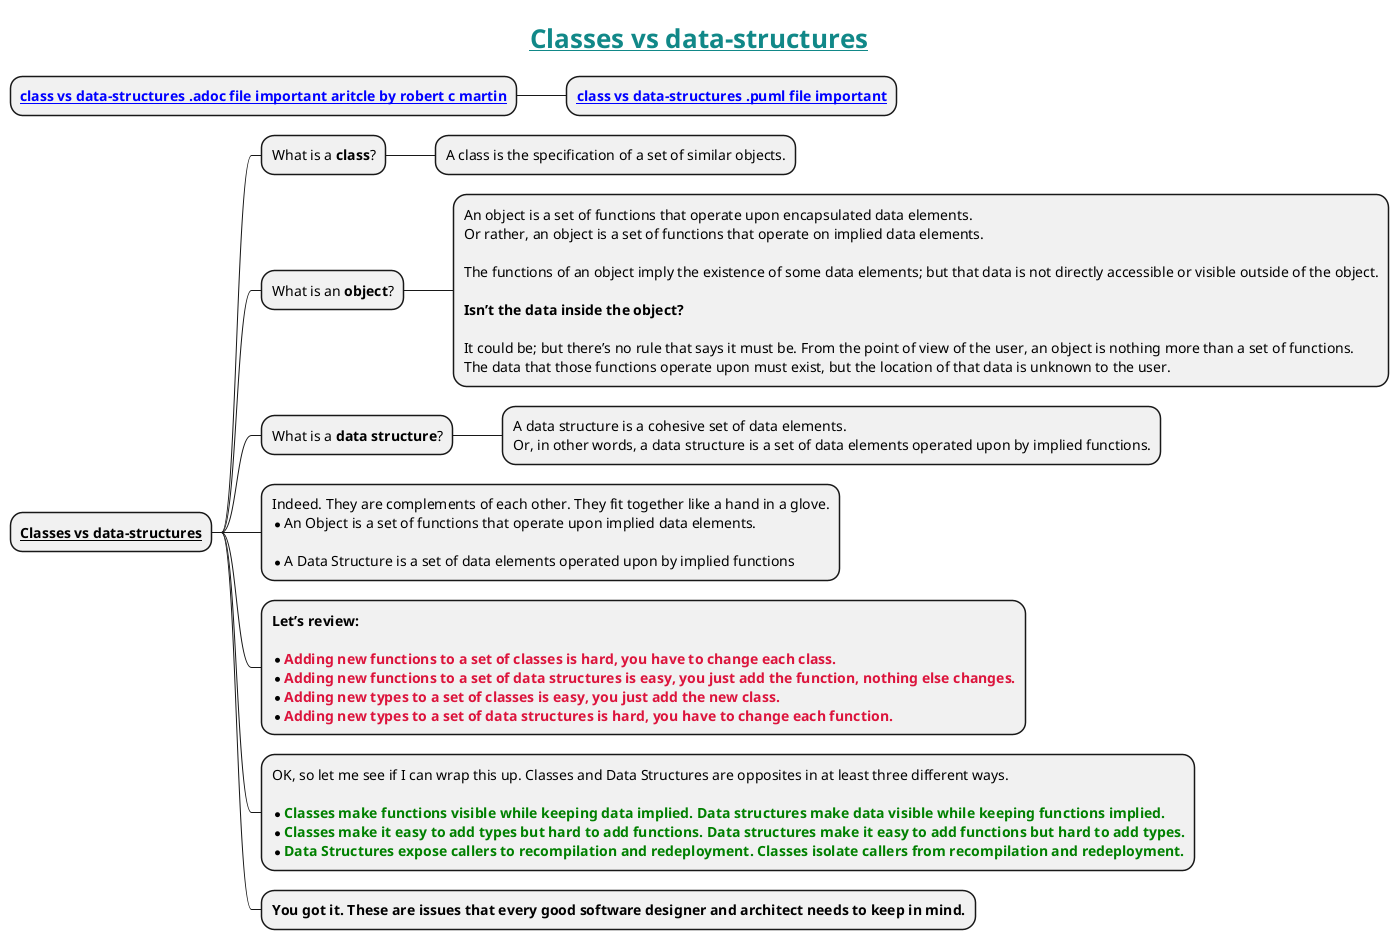 @startmindmap
title = <color #118888>__Classes vs data-structures__</color>

* **[[docs/books/1-books-backlog/data-structure-and-algorithm/classes-vs-data-structres.adoc class vs data-structures .adoc file important aritcle by robert c martin]]**
** **[[docs/books/1-books-backlog/data-structure-and-algorithm/Data-Structures-and-Classes.puml class vs data-structures .puml file important]]**

* **__Classes vs data-structures__**
** What is a **class**?
*** A class is the specification of a set of similar objects.
** What is an **object**?

***:An object is a set of functions that operate upon encapsulated data elements.
Or rather, an object is a set of functions that operate on implied data elements.

The functions of an object imply the existence of some data elements; but that data is not directly accessible or visible outside of the object.

**Isn’t the data inside the object?**

It could be; but there’s no rule that says it must be. From the point of view of the user, an object is nothing more than a set of functions.
The data that those functions operate upon must exist, but the location of that data is unknown to the user.;

** What is a **data structure**?
***:A data structure is a cohesive set of data elements.
Or, in other words, a data structure is a set of data elements operated upon by implied functions.;

**:Indeed. They are complements of each other. They fit together like a hand in a glove.
* An Object is a set of functions that operate upon implied data elements.

* A Data Structure is a set of data elements operated upon by implied functions;

**:**Let’s review:**

* <color #crimson>**Adding new functions to a set of classes is hard, you have to change each class.**</color>
* <color #crimson>**Adding new functions to a set of data structures is easy, you just add the function, nothing else changes.**</color>
* <color #crimson>**Adding new types to a set of classes is easy, you just add the new class.**</color>
* <color #crimson>**Adding new types to a set of data structures is hard, you have to change each function.**</color>;

**:OK, so let me see if I can wrap this up. Classes and Data Structures are opposites in at least three different ways.

* <color #green>**Classes make functions visible while keeping data implied. Data structures make data visible while keeping functions implied.**</color>
* <color #green>**Classes make it easy to add types but hard to add functions. Data structures make it easy to add functions but hard to add types.**</color>
* <color #green>**Data Structures expose callers to recompilation and redeployment. Classes isolate callers from recompilation and redeployment.**</color>;

** **You got it. These are issues that every good software designer and architect needs to keep in mind.**

@endmindmap
